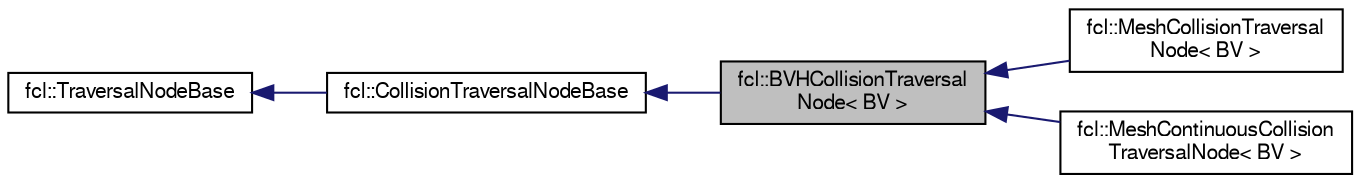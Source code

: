 digraph "fcl::BVHCollisionTraversalNode&lt; BV &gt;"
{
  edge [fontname="FreeSans",fontsize="10",labelfontname="FreeSans",labelfontsize="10"];
  node [fontname="FreeSans",fontsize="10",shape=record];
  rankdir="LR";
  Node1 [label="fcl::BVHCollisionTraversal\lNode\< BV \>",height=0.2,width=0.4,color="black", fillcolor="grey75", style="filled" fontcolor="black"];
  Node2 -> Node1 [dir="back",color="midnightblue",fontsize="10",style="solid",fontname="FreeSans"];
  Node2 [label="fcl::CollisionTraversalNodeBase",height=0.2,width=0.4,color="black", fillcolor="white", style="filled",URL="$a00032.html",tooltip="Node structure encoding the information required for collision traversal. "];
  Node3 -> Node2 [dir="back",color="midnightblue",fontsize="10",style="solid",fontname="FreeSans"];
  Node3 [label="fcl::TraversalNodeBase",height=0.2,width=0.4,color="black", fillcolor="white", style="filled",URL="$a00214.html",tooltip="Node structure encoding the information required for traversal. "];
  Node1 -> Node4 [dir="back",color="midnightblue",fontsize="10",style="solid",fontname="FreeSans"];
  Node4 [label="fcl::MeshCollisionTraversal\lNode\< BV \>",height=0.2,width=0.4,color="black", fillcolor="white", style="filled",URL="$a00089.html",tooltip="Traversal node for collision between two meshes. "];
  Node1 -> Node5 [dir="back",color="midnightblue",fontsize="10",style="solid",fontname="FreeSans"];
  Node5 [label="fcl::MeshContinuousCollision\lTraversalNode\< BV \>",height=0.2,width=0.4,color="black", fillcolor="white", style="filled",URL="$a00097.html",tooltip="Traversal node for continuous collision between meshes. "];
}

